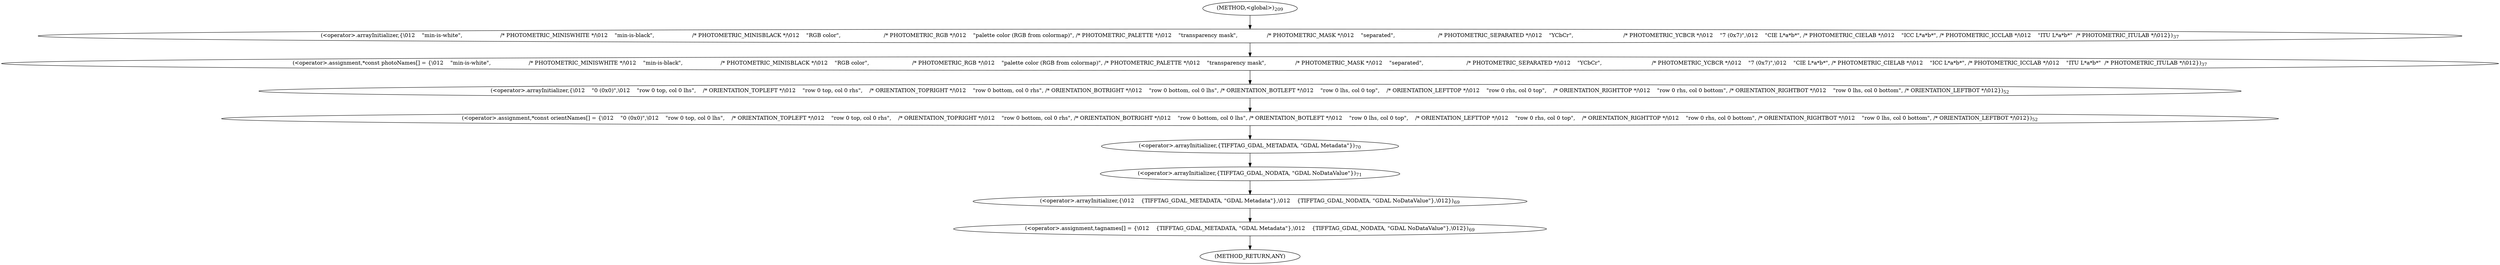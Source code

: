 digraph "&lt;global&gt;" {  
"3093" [label = <(&lt;operator&gt;.assignment,*const photoNames[] = {\012    &quot;min-is-white&quot;,                      /* PHOTOMETRIC_MINISWHITE */\012    &quot;min-is-black&quot;,                      /* PHOTOMETRIC_MINISBLACK */\012    &quot;RGB color&quot;,                         /* PHOTOMETRIC_RGB */\012    &quot;palette color (RGB from colormap)&quot;, /* PHOTOMETRIC_PALETTE */\012    &quot;transparency mask&quot;,                 /* PHOTOMETRIC_MASK */\012    &quot;separated&quot;,                         /* PHOTOMETRIC_SEPARATED */\012    &quot;YCbCr&quot;,                             /* PHOTOMETRIC_YCBCR */\012    &quot;7 (0x7)&quot;,\012    &quot;CIE L*a*b*&quot;, /* PHOTOMETRIC_CIELAB */\012    &quot;ICC L*a*b*&quot;, /* PHOTOMETRIC_ICCLAB */\012    &quot;ITU L*a*b*&quot;  /* PHOTOMETRIC_ITULAB */\012})<SUB>37</SUB>> ]
"3108" [label = <(&lt;operator&gt;.assignment,*const orientNames[] = {\012    &quot;0 (0x0)&quot;,\012    &quot;row 0 top, col 0 lhs&quot;,    /* ORIENTATION_TOPLEFT */\012    &quot;row 0 top, col 0 rhs&quot;,    /* ORIENTATION_TOPRIGHT */\012    &quot;row 0 bottom, col 0 rhs&quot;, /* ORIENTATION_BOTRIGHT */\012    &quot;row 0 bottom, col 0 lhs&quot;, /* ORIENTATION_BOTLEFT */\012    &quot;row 0 lhs, col 0 top&quot;,    /* ORIENTATION_LEFTTOP */\012    &quot;row 0 rhs, col 0 top&quot;,    /* ORIENTATION_RIGHTTOP */\012    &quot;row 0 rhs, col 0 bottom&quot;, /* ORIENTATION_RIGHTBOT */\012    &quot;row 0 lhs, col 0 bottom&quot;, /* ORIENTATION_LEFTBOT */\012})<SUB>52</SUB>> ]
"3124" [label = <(&lt;operator&gt;.assignment,tagnames[] = {\012    {TIFFTAG_GDAL_METADATA, &quot;GDAL Metadata&quot;},\012    {TIFFTAG_GDAL_NODATA, &quot;GDAL NoDataValue&quot;},\012})<SUB>69</SUB>> ]
"3095" [label = <(&lt;operator&gt;.arrayInitializer,{\012    &quot;min-is-white&quot;,                      /* PHOTOMETRIC_MINISWHITE */\012    &quot;min-is-black&quot;,                      /* PHOTOMETRIC_MINISBLACK */\012    &quot;RGB color&quot;,                         /* PHOTOMETRIC_RGB */\012    &quot;palette color (RGB from colormap)&quot;, /* PHOTOMETRIC_PALETTE */\012    &quot;transparency mask&quot;,                 /* PHOTOMETRIC_MASK */\012    &quot;separated&quot;,                         /* PHOTOMETRIC_SEPARATED */\012    &quot;YCbCr&quot;,                             /* PHOTOMETRIC_YCBCR */\012    &quot;7 (0x7)&quot;,\012    &quot;CIE L*a*b*&quot;, /* PHOTOMETRIC_CIELAB */\012    &quot;ICC L*a*b*&quot;, /* PHOTOMETRIC_ICCLAB */\012    &quot;ITU L*a*b*&quot;  /* PHOTOMETRIC_ITULAB */\012})<SUB>37</SUB>> ]
"3110" [label = <(&lt;operator&gt;.arrayInitializer,{\012    &quot;0 (0x0)&quot;,\012    &quot;row 0 top, col 0 lhs&quot;,    /* ORIENTATION_TOPLEFT */\012    &quot;row 0 top, col 0 rhs&quot;,    /* ORIENTATION_TOPRIGHT */\012    &quot;row 0 bottom, col 0 rhs&quot;, /* ORIENTATION_BOTRIGHT */\012    &quot;row 0 bottom, col 0 lhs&quot;, /* ORIENTATION_BOTLEFT */\012    &quot;row 0 lhs, col 0 top&quot;,    /* ORIENTATION_LEFTTOP */\012    &quot;row 0 rhs, col 0 top&quot;,    /* ORIENTATION_RIGHTTOP */\012    &quot;row 0 rhs, col 0 bottom&quot;, /* ORIENTATION_RIGHTBOT */\012    &quot;row 0 lhs, col 0 bottom&quot;, /* ORIENTATION_LEFTBOT */\012})<SUB>52</SUB>> ]
"3126" [label = <(&lt;operator&gt;.arrayInitializer,{\012    {TIFFTAG_GDAL_METADATA, &quot;GDAL Metadata&quot;},\012    {TIFFTAG_GDAL_NODATA, &quot;GDAL NoDataValue&quot;},\012})<SUB>69</SUB>> ]
"3127" [label = <(&lt;operator&gt;.arrayInitializer,{TIFFTAG_GDAL_METADATA, &quot;GDAL Metadata&quot;})<SUB>70</SUB>> ]
"3130" [label = <(&lt;operator&gt;.arrayInitializer,{TIFFTAG_GDAL_NODATA, &quot;GDAL NoDataValue&quot;})<SUB>71</SUB>> ]
"3084" [label = <(METHOD,&lt;global&gt;)<SUB>209</SUB>> ]
"4627" [label = <(METHOD_RETURN,ANY)> ]
  "3093" -> "3110" 
  "3108" -> "3127" 
  "3124" -> "4627" 
  "3095" -> "3093" 
  "3110" -> "3108" 
  "3126" -> "3124" 
  "3127" -> "3130" 
  "3130" -> "3126" 
  "3084" -> "3095" 
}
